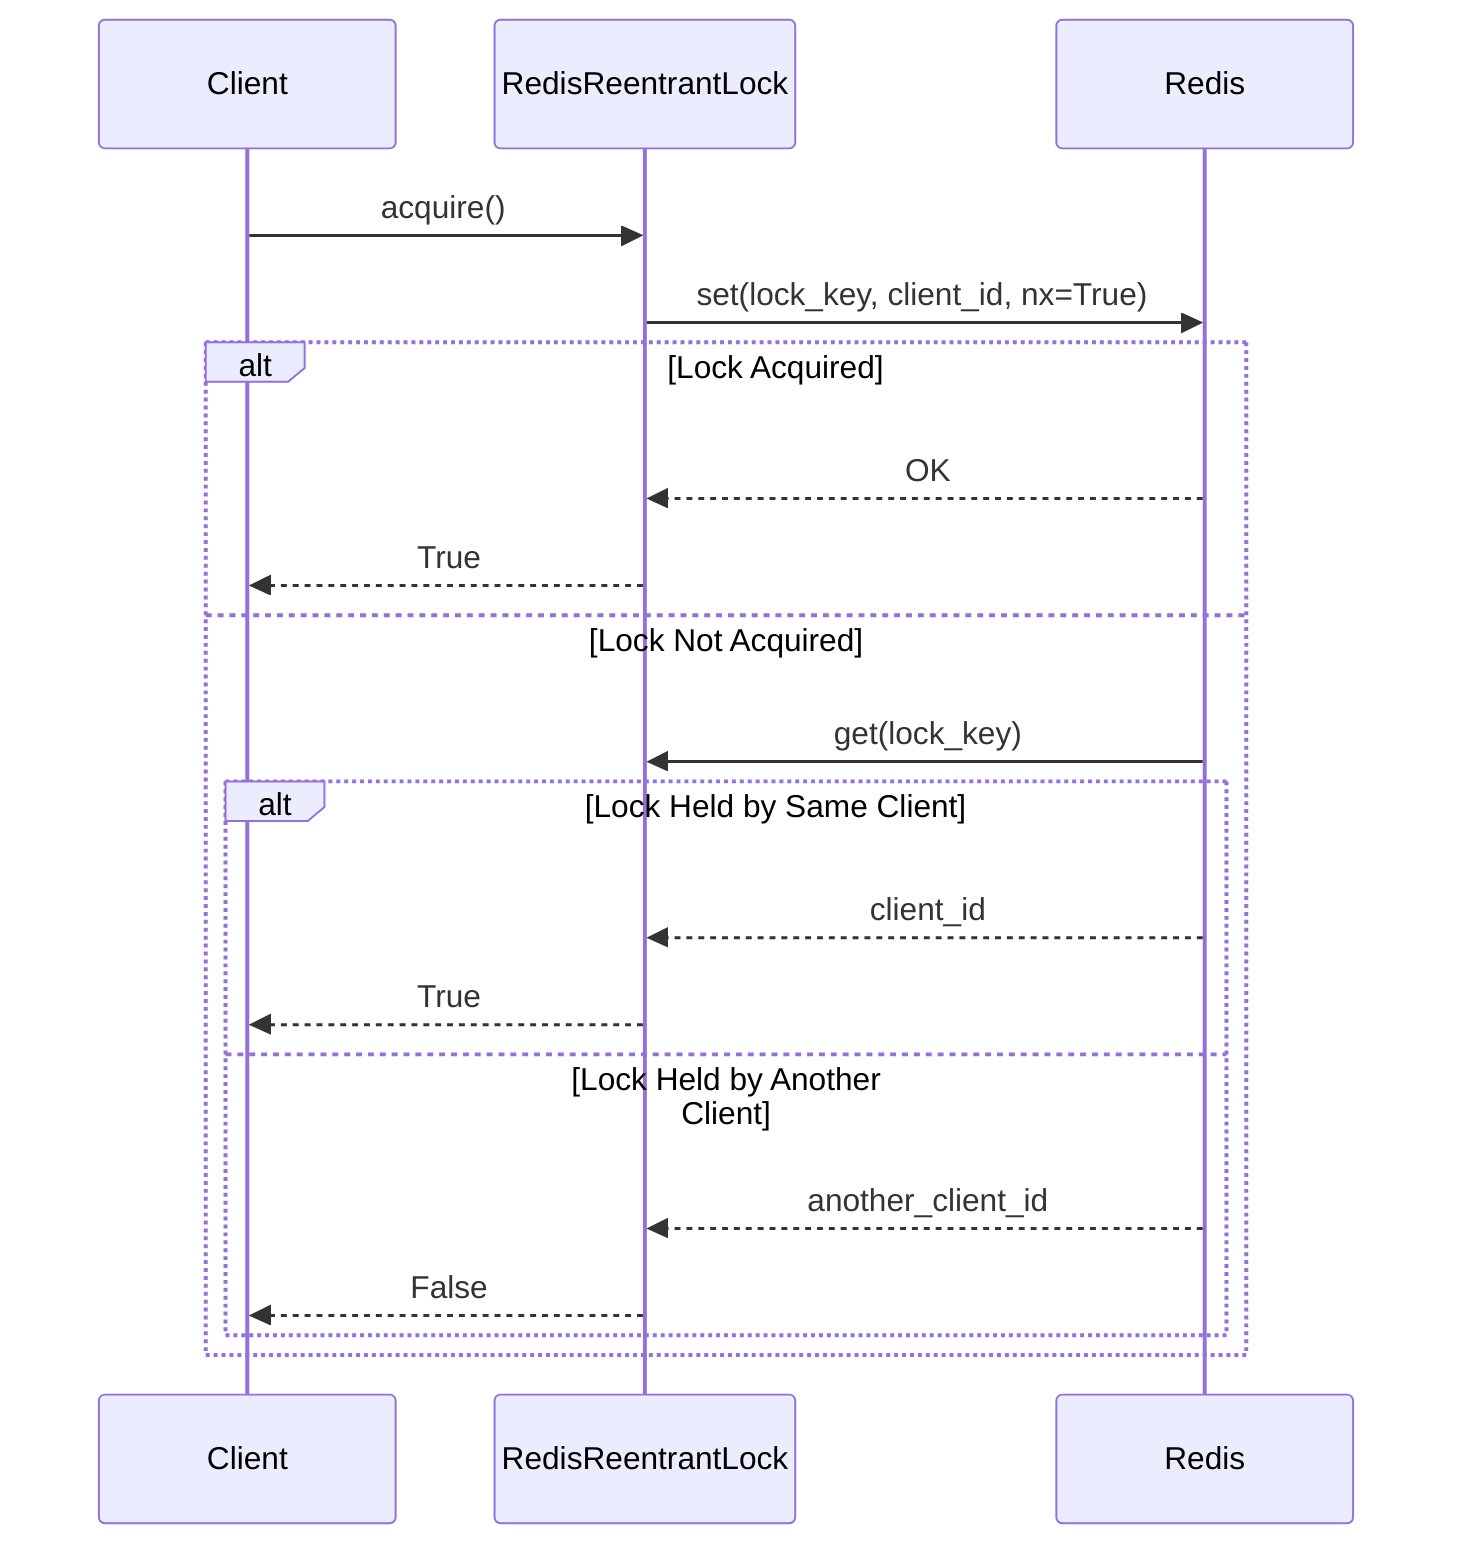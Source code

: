 sequenceDiagram
    participant Client
    participant RedisReentrantLock
    participant Redis
    Client->>RedisReentrantLock: acquire()
    RedisReentrantLock->>Redis: set(lock_key, client_id, nx=True)
    alt Lock Acquired
        Redis-->>RedisReentrantLock: OK
        RedisReentrantLock-->>Client: True
    else Lock Not Acquired
        Redis->>RedisReentrantLock: get(lock_key)
        alt Lock Held by Same Client
            Redis-->>RedisReentrantLock: client_id
            RedisReentrantLock-->>Client: True
        else Lock Held by Another Client
            Redis-->>RedisReentrantLock: another_client_id
            RedisReentrantLock-->>Client: False
        end
    end